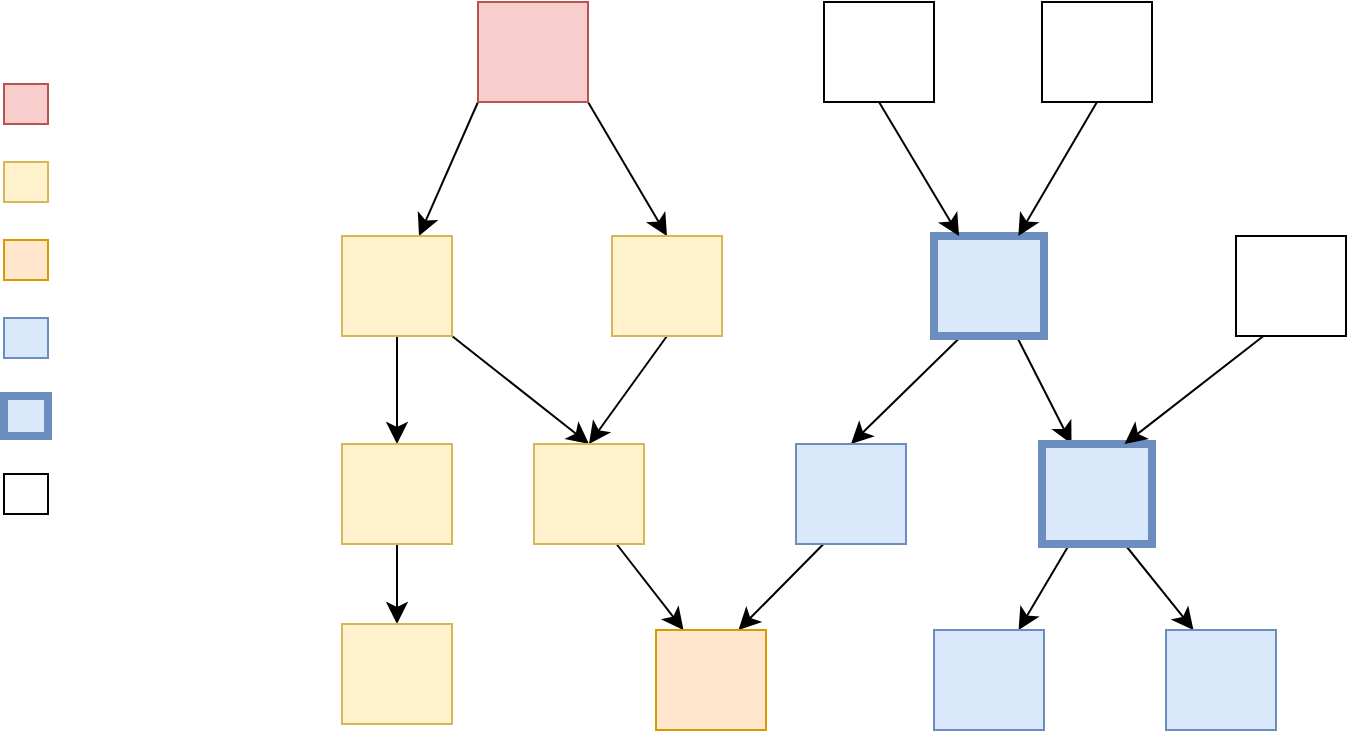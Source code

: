 <mxfile version="21.3.7" type="github">
  <diagram name="第 1 页" id="a9GPIlejRYcK83K9d1bZ">
    <mxGraphModel dx="1406" dy="1057" grid="0" gridSize="10" guides="1" tooltips="1" connect="1" arrows="1" fold="1" page="0" pageScale="1" pageWidth="827" pageHeight="1169" math="0" shadow="0">
      <root>
        <mxCell id="0" />
        <mxCell id="1" parent="0" />
        <mxCell id="2WzAtp8eU49LeTSyjP0A-10" style="edgeStyle=none;curved=1;rounded=0;orthogonalLoop=1;jettySize=auto;html=1;exitX=0;exitY=1;exitDx=0;exitDy=0;fontSize=12;startSize=8;endSize=8;" edge="1" parent="1" source="2WzAtp8eU49LeTSyjP0A-1" target="2WzAtp8eU49LeTSyjP0A-2">
          <mxGeometry relative="1" as="geometry" />
        </mxCell>
        <mxCell id="2WzAtp8eU49LeTSyjP0A-11" style="edgeStyle=none;curved=1;rounded=0;orthogonalLoop=1;jettySize=auto;html=1;exitX=1;exitY=1;exitDx=0;exitDy=0;entryX=0.5;entryY=0;entryDx=0;entryDy=0;fontSize=12;startSize=8;endSize=8;" edge="1" parent="1" source="2WzAtp8eU49LeTSyjP0A-1" target="2WzAtp8eU49LeTSyjP0A-3">
          <mxGeometry relative="1" as="geometry" />
        </mxCell>
        <mxCell id="2WzAtp8eU49LeTSyjP0A-1" value="" style="rounded=0;whiteSpace=wrap;html=1;fontSize=16;fillColor=#f8cecc;strokeColor=#b85450;" vertex="1" parent="1">
          <mxGeometry x="46" y="-28" width="55" height="50" as="geometry" />
        </mxCell>
        <mxCell id="2WzAtp8eU49LeTSyjP0A-12" style="edgeStyle=none;curved=1;rounded=0;orthogonalLoop=1;jettySize=auto;html=1;exitX=0.5;exitY=1;exitDx=0;exitDy=0;entryX=0.5;entryY=0;entryDx=0;entryDy=0;fontSize=12;startSize=8;endSize=8;" edge="1" parent="1" source="2WzAtp8eU49LeTSyjP0A-2" target="2WzAtp8eU49LeTSyjP0A-5">
          <mxGeometry relative="1" as="geometry" />
        </mxCell>
        <mxCell id="2WzAtp8eU49LeTSyjP0A-13" style="edgeStyle=none;curved=1;rounded=0;orthogonalLoop=1;jettySize=auto;html=1;exitX=1;exitY=1;exitDx=0;exitDy=0;entryX=0.5;entryY=0;entryDx=0;entryDy=0;fontSize=12;startSize=8;endSize=8;" edge="1" parent="1" source="2WzAtp8eU49LeTSyjP0A-2" target="2WzAtp8eU49LeTSyjP0A-6">
          <mxGeometry relative="1" as="geometry" />
        </mxCell>
        <mxCell id="2WzAtp8eU49LeTSyjP0A-2" value="" style="rounded=0;whiteSpace=wrap;html=1;fontSize=16;fillColor=#fff2cc;strokeColor=#d6b656;" vertex="1" parent="1">
          <mxGeometry x="-22" y="89" width="55" height="50" as="geometry" />
        </mxCell>
        <mxCell id="2WzAtp8eU49LeTSyjP0A-14" style="edgeStyle=none;curved=1;rounded=0;orthogonalLoop=1;jettySize=auto;html=1;exitX=0.5;exitY=1;exitDx=0;exitDy=0;entryX=0.5;entryY=0;entryDx=0;entryDy=0;fontSize=12;startSize=8;endSize=8;" edge="1" parent="1" source="2WzAtp8eU49LeTSyjP0A-3" target="2WzAtp8eU49LeTSyjP0A-6">
          <mxGeometry relative="1" as="geometry" />
        </mxCell>
        <mxCell id="2WzAtp8eU49LeTSyjP0A-3" value="" style="rounded=0;whiteSpace=wrap;html=1;fontSize=16;fillColor=#fff2cc;strokeColor=#d6b656;" vertex="1" parent="1">
          <mxGeometry x="113" y="89" width="55" height="50" as="geometry" />
        </mxCell>
        <mxCell id="2WzAtp8eU49LeTSyjP0A-20" style="edgeStyle=none;curved=1;rounded=0;orthogonalLoop=1;jettySize=auto;html=1;exitX=0.25;exitY=1;exitDx=0;exitDy=0;entryX=0.5;entryY=0;entryDx=0;entryDy=0;fontSize=12;startSize=8;endSize=8;" edge="1" parent="1" source="2WzAtp8eU49LeTSyjP0A-4" target="2WzAtp8eU49LeTSyjP0A-19">
          <mxGeometry relative="1" as="geometry" />
        </mxCell>
        <mxCell id="2WzAtp8eU49LeTSyjP0A-25" style="edgeStyle=none;curved=1;rounded=0;orthogonalLoop=1;jettySize=auto;html=1;exitX=0.75;exitY=1;exitDx=0;exitDy=0;fontSize=12;startSize=8;endSize=8;" edge="1" parent="1" source="2WzAtp8eU49LeTSyjP0A-4" target="2WzAtp8eU49LeTSyjP0A-24">
          <mxGeometry relative="1" as="geometry" />
        </mxCell>
        <mxCell id="2WzAtp8eU49LeTSyjP0A-4" value="" style="rounded=0;whiteSpace=wrap;html=1;fontSize=16;fillColor=#dae8fc;strokeColor=#6c8ebf;strokeWidth=4;" vertex="1" parent="1">
          <mxGeometry x="274" y="89" width="55" height="50" as="geometry" />
        </mxCell>
        <mxCell id="2WzAtp8eU49LeTSyjP0A-15" style="edgeStyle=none;curved=1;rounded=0;orthogonalLoop=1;jettySize=auto;html=1;exitX=0.5;exitY=1;exitDx=0;exitDy=0;fontSize=12;startSize=8;endSize=8;" edge="1" parent="1" source="2WzAtp8eU49LeTSyjP0A-5" target="2WzAtp8eU49LeTSyjP0A-7">
          <mxGeometry relative="1" as="geometry" />
        </mxCell>
        <mxCell id="2WzAtp8eU49LeTSyjP0A-5" value="" style="rounded=0;whiteSpace=wrap;html=1;fontSize=16;fillColor=#fff2cc;strokeColor=#d6b656;" vertex="1" parent="1">
          <mxGeometry x="-22" y="193" width="55" height="50" as="geometry" />
        </mxCell>
        <mxCell id="2WzAtp8eU49LeTSyjP0A-22" style="edgeStyle=none;curved=1;rounded=0;orthogonalLoop=1;jettySize=auto;html=1;exitX=0.75;exitY=1;exitDx=0;exitDy=0;entryX=0.25;entryY=0;entryDx=0;entryDy=0;fontSize=12;startSize=8;endSize=8;" edge="1" parent="1" source="2WzAtp8eU49LeTSyjP0A-6" target="2WzAtp8eU49LeTSyjP0A-21">
          <mxGeometry relative="1" as="geometry" />
        </mxCell>
        <mxCell id="2WzAtp8eU49LeTSyjP0A-6" value="" style="rounded=0;whiteSpace=wrap;html=1;fontSize=16;fillColor=#fff2cc;strokeColor=#d6b656;" vertex="1" parent="1">
          <mxGeometry x="74" y="193" width="55" height="50" as="geometry" />
        </mxCell>
        <mxCell id="2WzAtp8eU49LeTSyjP0A-7" value="" style="rounded=0;whiteSpace=wrap;html=1;fontSize=16;fillColor=#fff2cc;strokeColor=#d6b656;" vertex="1" parent="1">
          <mxGeometry x="-22" y="283" width="55" height="50" as="geometry" />
        </mxCell>
        <mxCell id="2WzAtp8eU49LeTSyjP0A-17" style="edgeStyle=none;curved=1;rounded=0;orthogonalLoop=1;jettySize=auto;html=1;exitX=0.5;exitY=1;exitDx=0;exitDy=0;fontSize=12;startSize=8;endSize=8;" edge="1" parent="1" source="2WzAtp8eU49LeTSyjP0A-8" target="2WzAtp8eU49LeTSyjP0A-4">
          <mxGeometry relative="1" as="geometry" />
        </mxCell>
        <mxCell id="2WzAtp8eU49LeTSyjP0A-8" value="" style="rounded=0;whiteSpace=wrap;html=1;fontSize=16;" vertex="1" parent="1">
          <mxGeometry x="219" y="-28" width="55" height="50" as="geometry" />
        </mxCell>
        <mxCell id="2WzAtp8eU49LeTSyjP0A-18" style="edgeStyle=none;curved=1;rounded=0;orthogonalLoop=1;jettySize=auto;html=1;exitX=0.5;exitY=1;exitDx=0;exitDy=0;fontSize=12;startSize=8;endSize=8;" edge="1" parent="1" source="2WzAtp8eU49LeTSyjP0A-16" target="2WzAtp8eU49LeTSyjP0A-4">
          <mxGeometry relative="1" as="geometry" />
        </mxCell>
        <mxCell id="2WzAtp8eU49LeTSyjP0A-16" value="" style="rounded=0;whiteSpace=wrap;html=1;fontSize=16;" vertex="1" parent="1">
          <mxGeometry x="328" y="-28" width="55" height="50" as="geometry" />
        </mxCell>
        <mxCell id="2WzAtp8eU49LeTSyjP0A-23" style="edgeStyle=none;curved=1;rounded=0;orthogonalLoop=1;jettySize=auto;html=1;exitX=0.25;exitY=1;exitDx=0;exitDy=0;entryX=0.75;entryY=0;entryDx=0;entryDy=0;fontSize=12;startSize=8;endSize=8;" edge="1" parent="1" source="2WzAtp8eU49LeTSyjP0A-19" target="2WzAtp8eU49LeTSyjP0A-21">
          <mxGeometry relative="1" as="geometry" />
        </mxCell>
        <mxCell id="2WzAtp8eU49LeTSyjP0A-19" value="" style="rounded=0;whiteSpace=wrap;html=1;fontSize=16;fillColor=#dae8fc;strokeColor=#6c8ebf;" vertex="1" parent="1">
          <mxGeometry x="205" y="193" width="55" height="50" as="geometry" />
        </mxCell>
        <mxCell id="2WzAtp8eU49LeTSyjP0A-21" value="" style="rounded=0;whiteSpace=wrap;html=1;fontSize=16;fillColor=#ffe6cc;strokeColor=#d79b00;" vertex="1" parent="1">
          <mxGeometry x="135" y="286" width="55" height="50" as="geometry" />
        </mxCell>
        <mxCell id="2WzAtp8eU49LeTSyjP0A-27" style="edgeStyle=none;curved=1;rounded=0;orthogonalLoop=1;jettySize=auto;html=1;exitX=0.25;exitY=1;exitDx=0;exitDy=0;fontSize=12;startSize=8;endSize=8;" edge="1" parent="1" source="2WzAtp8eU49LeTSyjP0A-24" target="2WzAtp8eU49LeTSyjP0A-26">
          <mxGeometry relative="1" as="geometry" />
        </mxCell>
        <mxCell id="2WzAtp8eU49LeTSyjP0A-29" style="edgeStyle=none;curved=1;rounded=0;orthogonalLoop=1;jettySize=auto;html=1;exitX=0.75;exitY=1;exitDx=0;exitDy=0;entryX=0.25;entryY=0;entryDx=0;entryDy=0;fontSize=12;startSize=8;endSize=8;" edge="1" parent="1" source="2WzAtp8eU49LeTSyjP0A-24" target="2WzAtp8eU49LeTSyjP0A-28">
          <mxGeometry relative="1" as="geometry" />
        </mxCell>
        <mxCell id="2WzAtp8eU49LeTSyjP0A-24" value="" style="rounded=0;whiteSpace=wrap;html=1;fontSize=16;fillColor=#dae8fc;strokeColor=#6c8ebf;strokeWidth=4;" vertex="1" parent="1">
          <mxGeometry x="328" y="193" width="55" height="50" as="geometry" />
        </mxCell>
        <mxCell id="2WzAtp8eU49LeTSyjP0A-26" value="" style="rounded=0;whiteSpace=wrap;html=1;fontSize=16;fillColor=#dae8fc;strokeColor=#6c8ebf;" vertex="1" parent="1">
          <mxGeometry x="274" y="286" width="55" height="50" as="geometry" />
        </mxCell>
        <mxCell id="2WzAtp8eU49LeTSyjP0A-28" value="" style="rounded=0;whiteSpace=wrap;html=1;fontSize=16;fillColor=#dae8fc;strokeColor=#6c8ebf;" vertex="1" parent="1">
          <mxGeometry x="390" y="286" width="55" height="50" as="geometry" />
        </mxCell>
        <mxCell id="2WzAtp8eU49LeTSyjP0A-32" style="edgeStyle=none;curved=1;rounded=0;orthogonalLoop=1;jettySize=auto;html=1;exitX=0.25;exitY=1;exitDx=0;exitDy=0;entryX=0.75;entryY=0;entryDx=0;entryDy=0;fontSize=12;startSize=8;endSize=8;" edge="1" parent="1" source="2WzAtp8eU49LeTSyjP0A-30" target="2WzAtp8eU49LeTSyjP0A-24">
          <mxGeometry relative="1" as="geometry" />
        </mxCell>
        <mxCell id="2WzAtp8eU49LeTSyjP0A-30" value="" style="rounded=0;whiteSpace=wrap;html=1;fontSize=16;" vertex="1" parent="1">
          <mxGeometry x="425" y="89" width="55" height="50" as="geometry" />
        </mxCell>
        <mxCell id="2WzAtp8eU49LeTSyjP0A-33" value="" style="rounded=0;whiteSpace=wrap;html=1;fontSize=16;fillColor=#f8cecc;strokeColor=#b85450;" vertex="1" parent="1">
          <mxGeometry x="-191" y="13" width="22" height="20" as="geometry" />
        </mxCell>
        <mxCell id="2WzAtp8eU49LeTSyjP0A-34" value="" style="rounded=0;whiteSpace=wrap;html=1;fontSize=16;fillColor=#fff2cc;strokeColor=#d6b656;" vertex="1" parent="1">
          <mxGeometry x="-191" y="52" width="22" height="20" as="geometry" />
        </mxCell>
        <mxCell id="2WzAtp8eU49LeTSyjP0A-35" value="" style="rounded=0;whiteSpace=wrap;html=1;fontSize=16;fillColor=#ffe6cc;strokeColor=#d79b00;" vertex="1" parent="1">
          <mxGeometry x="-191" y="91" width="22" height="20" as="geometry" />
        </mxCell>
        <mxCell id="2WzAtp8eU49LeTSyjP0A-36" value="" style="rounded=0;whiteSpace=wrap;html=1;fontSize=16;fillColor=#dae8fc;strokeColor=#6c8ebf;" vertex="1" parent="1">
          <mxGeometry x="-191" y="130" width="22" height="20" as="geometry" />
        </mxCell>
        <mxCell id="2WzAtp8eU49LeTSyjP0A-38" value="" style="rounded=0;whiteSpace=wrap;html=1;fontSize=16;fillColor=#dae8fc;strokeColor=#6c8ebf;strokeWidth=4;" vertex="1" parent="1">
          <mxGeometry x="-191" y="169" width="22" height="20" as="geometry" />
        </mxCell>
        <mxCell id="2WzAtp8eU49LeTSyjP0A-39" value="" style="rounded=0;whiteSpace=wrap;html=1;fontSize=16;" vertex="1" parent="1">
          <mxGeometry x="-191" y="208" width="22" height="20" as="geometry" />
        </mxCell>
      </root>
    </mxGraphModel>
  </diagram>
</mxfile>
